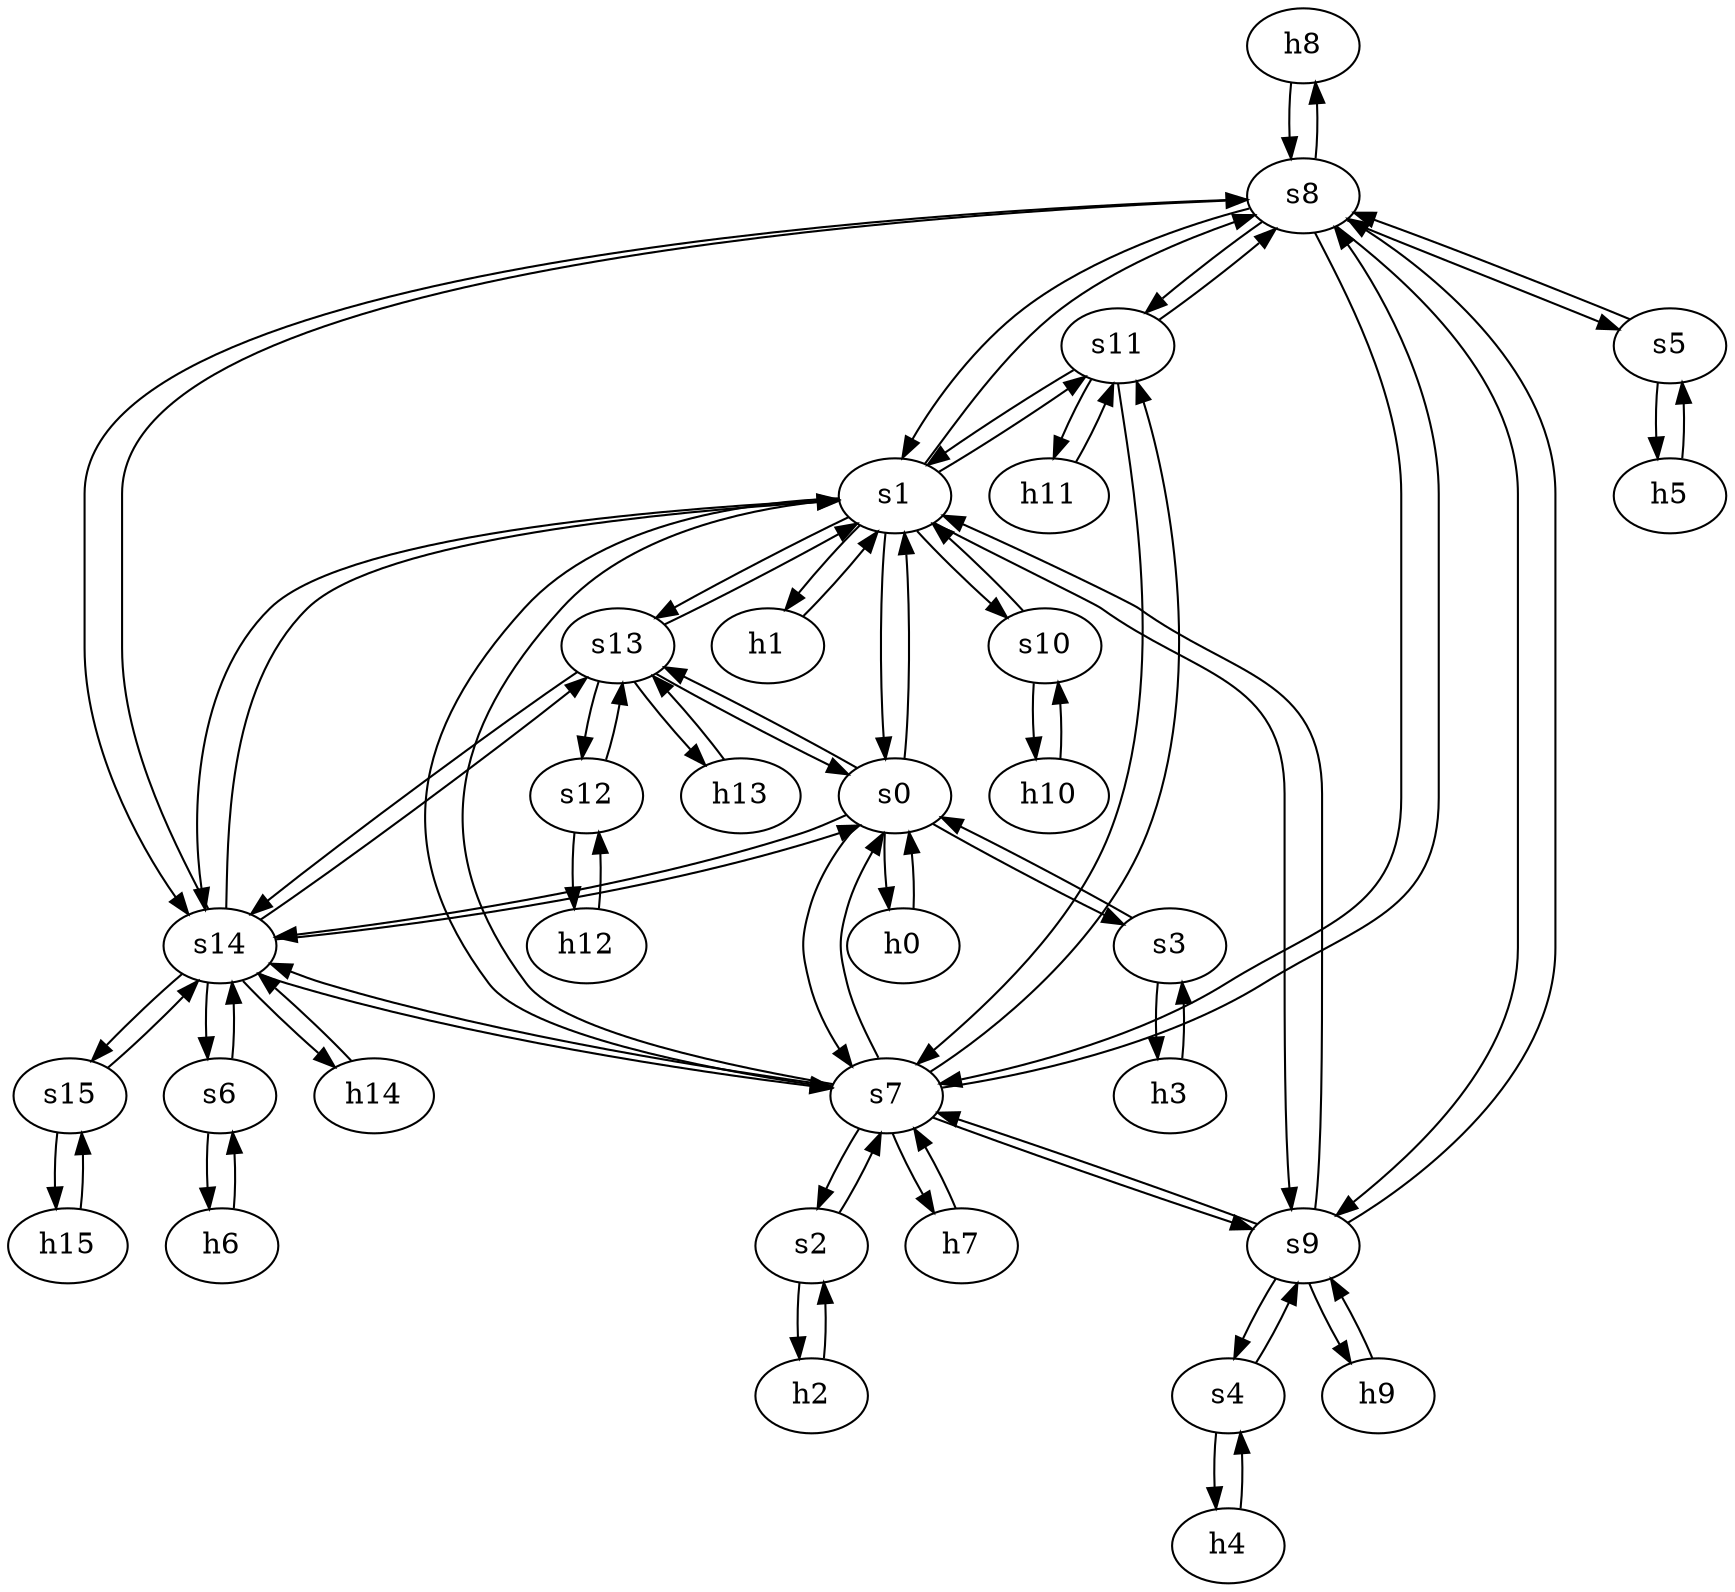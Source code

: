 strict digraph Airtel {
	h8	 [ip="111.0.8.8",
		mac="00:00:00:00:8:8",
		type=host];
	s8	 [id=8,
		type=switch];
	h8 -> s8	 [capacity="1Gbps",
		cost=1,
		dst_port=1,
		src_port=1];
	h9	 [ip="111.0.9.9",
		mac="00:00:00:00:9:9",
		type=host];
	s9	 [id=9,
		type=switch];
	h9 -> s9	 [capacity="1Gbps",
		cost=1,
		dst_port=1,
		src_port=1];
	h2	 [ip="111.0.2.2",
		mac="00:00:00:00:2:2",
		type=host];
	s2	 [id=2,
		type=switch];
	h2 -> s2	 [capacity="1Gbps",
		cost=1,
		dst_port=1,
		src_port=1];
	h3	 [ip="111.0.3.3",
		mac="00:00:00:00:3:3",
		type=host];
	s3	 [id=3,
		type=switch];
	h3 -> s3	 [capacity="1Gbps",
		cost=1,
		dst_port=1,
		src_port=1];
	h0	 [ip="111.0.0.0",
		mac="00:00:00:00:0:0",
		type=host];
	s0	 [id=0,
		type=switch];
	h0 -> s0	 [capacity="1Gbps",
		cost=1,
		dst_port=1,
		src_port=1];
	h1	 [ip="111.0.1.1",
		mac="00:00:00:00:1:1",
		type=host];
	s1	 [id=1,
		type=switch];
	h1 -> s1	 [capacity="1Gbps",
		cost=1,
		dst_port=1,
		src_port=1];
	h6	 [ip="111.0.6.6",
		mac="00:00:00:00:6:6",
		type=host];
	s6	 [id=6,
		type=switch];
	h6 -> s6	 [capacity="1Gbps",
		cost=1,
		dst_port=1,
		src_port=1];
	h7	 [ip="111.0.7.7",
		mac="00:00:00:00:7:7",
		type=host];
	s7	 [id=7,
		type=switch];
	h7 -> s7	 [capacity="1Gbps",
		cost=1,
		dst_port=1,
		src_port=1];
	h4	 [ip="111.0.4.4",
		mac="00:00:00:00:4:4",
		type=host];
	s4	 [id=4,
		type=switch];
	h4 -> s4	 [capacity="1Gbps",
		cost=1,
		dst_port=1,
		src_port=1];
	h5	 [ip="111.0.5.5",
		mac="00:00:00:00:5:5",
		type=host];
	s5	 [id=5,
		type=switch];
	h5 -> s5	 [capacity="1Gbps",
		cost=1,
		dst_port=1,
		src_port=1];
	s9 -> s4	 [capacity="1Gbps",
		cost=1,
		dst_port=2,
		src_port=3];
	s9 -> s8	 [capacity="1Gbps",
		cost=1,
		dst_port=8,
		src_port=7];
	s9 -> h9	 [capacity="1Gbps",
		cost=1,
		dst_port=1,
		src_port=1];
	s9 -> s1	 [capacity="1Gbps",
		cost=1,
		dst_port=8,
		src_port=2];
	s9 -> s7	 [capacity="1Gbps",
		cost=1,
		dst_port=13,
		src_port=5];
	s14	 [id=14,
		type=switch];
	s8 -> s14	 [capacity="1Gbps",
		cost=1,
		dst_port=8,
		src_port=10];
	s8 -> s5	 [capacity="1Gbps",
		cost=1,
		dst_port=2,
		src_port=3];
	s8 -> s9	 [capacity="1Gbps",
		cost=1,
		dst_port=7,
		src_port=8];
	s8 -> h8	 [capacity="1Gbps",
		cost=1,
		dst_port=1,
		src_port=1];
	s11	 [id=11,
		type=switch];
	s8 -> s11	 [capacity="1Gbps",
		cost=1,
		dst_port=4,
		src_port=9];
	s8 -> s1	 [capacity="1Gbps",
		cost=1,
		dst_port=7,
		src_port=2];
	s8 -> s7	 [capacity="1Gbps",
		cost=1,
		dst_port=11,
		src_port=6];
	s3 -> s0	 [capacity="1Gbps",
		cost=1,
		dst_port=4,
		src_port=2];
	s3 -> h3	 [capacity="1Gbps",
		cost=1,
		dst_port=1,
		src_port=1];
	s2 -> h2	 [capacity="1Gbps",
		cost=1,
		dst_port=1,
		src_port=1];
	s2 -> s7	 [capacity="1Gbps",
		cost=1,
		dst_port=8,
		src_port=2];
	s1 -> s0	 [capacity="1Gbps",
		cost=1,
		dst_port=3,
		src_port=3];
	s1 -> s14	 [capacity="1Gbps",
		cost=1,
		dst_port=5,
		src_port=13];
	s10	 [id=10,
		type=switch];
	s1 -> s10	 [capacity="1Gbps",
		cost=1,
		dst_port=2,
		src_port=9];
	s1 -> s9	 [capacity="1Gbps",
		cost=1,
		dst_port=2,
		src_port=8];
	s13	 [id=13,
		type=switch];
	s1 -> s13	 [capacity="1Gbps",
		cost=1,
		dst_port=3,
		src_port=11];
	s1 -> s8	 [capacity="1Gbps",
		cost=1,
		dst_port=2,
		src_port=7];
	s1 -> s11	 [capacity="1Gbps",
		cost=1,
		dst_port=2,
		src_port=10];
	s1 -> h1	 [capacity="1Gbps",
		cost=1,
		dst_port=1,
		src_port=1];
	s1 -> s7	 [capacity="1Gbps",
		cost=1,
		dst_port=7,
		src_port=6];
	s0 -> s14	 [capacity="1Gbps",
		cost=1,
		dst_port=3,
		src_port=7];
	s0 -> s13	 [capacity="1Gbps",
		cost=1,
		dst_port=2,
		src_port=5];
	s0 -> s3	 [capacity="1Gbps",
		cost=1,
		dst_port=2,
		src_port=4];
	s0 -> s1	 [capacity="1Gbps",
		cost=1,
		dst_port=3,
		src_port=3];
	s0 -> s7	 [capacity="1Gbps",
		cost=1,
		dst_port=4,
		src_port=10];
	s0 -> h0	 [capacity="1Gbps",
		cost=1,
		dst_port=1,
		src_port=1];
	s7 -> s0	 [capacity="1Gbps",
		cost=1,
		dst_port=10,
		src_port=4];
	s7 -> s14	 [capacity="1Gbps",
		cost=1,
		dst_port=7,
		src_port=15];
	s7 -> s9	 [capacity="1Gbps",
		cost=1,
		dst_port=5,
		src_port=13];
	s7 -> s8	 [capacity="1Gbps",
		cost=1,
		dst_port=6,
		src_port=11];
	s7 -> h7	 [capacity="1Gbps",
		cost=1,
		dst_port=1,
		src_port=1];
	s7 -> s2	 [capacity="1Gbps",
		cost=1,
		dst_port=2,
		src_port=8];
	s7 -> s11	 [capacity="1Gbps",
		cost=1,
		dst_port=3,
		src_port=14];
	s7 -> s1	 [capacity="1Gbps",
		cost=1,
		dst_port=6,
		src_port=7];
	s6 -> s14	 [capacity="1Gbps",
		cost=1,
		dst_port=6,
		src_port=2];
	s6 -> h6	 [capacity="1Gbps",
		cost=1,
		dst_port=1,
		src_port=1];
	s5 -> s8	 [capacity="1Gbps",
		cost=1,
		dst_port=3,
		src_port=2];
	s5 -> h5	 [capacity="1Gbps",
		cost=1,
		dst_port=1,
		src_port=1];
	s4 -> h4	 [capacity="1Gbps",
		cost=1,
		dst_port=1,
		src_port=1];
	s4 -> s9	 [capacity="1Gbps",
		cost=1,
		dst_port=3,
		src_port=2];
	s13 -> s0	 [capacity="1Gbps",
		cost=1,
		dst_port=5,
		src_port=2];
	s13 -> s14	 [capacity="1Gbps",
		cost=1,
		dst_port=9,
		src_port=5];
	s12	 [id=12,
		type=switch];
	s13 -> s12	 [capacity="1Gbps",
		cost=1,
		dst_port=2,
		src_port=4];
	s13 -> s1	 [capacity="1Gbps",
		cost=1,
		dst_port=11,
		src_port=3];
	h13	 [ip="111.0.13.13",
		mac="00:00:00:00:13:13",
		type=host];
	s13 -> h13	 [capacity="1Gbps",
		cost=1,
		dst_port=1,
		src_port=1];
	s12 -> s13	 [capacity="1Gbps",
		cost=1,
		dst_port=4,
		src_port=2];
	h12	 [ip="111.0.12.12",
		mac="00:00:00:00:12:12",
		type=host];
	s12 -> h12	 [capacity="1Gbps",
		cost=1,
		dst_port=1,
		src_port=1];
	s11 -> s8	 [capacity="1Gbps",
		cost=1,
		dst_port=9,
		src_port=4];
	s11 -> s1	 [capacity="1Gbps",
		cost=1,
		dst_port=10,
		src_port=2];
	h11	 [ip="111.0.11.11",
		mac="00:00:00:00:11:11",
		type=host];
	s11 -> h11	 [capacity="1Gbps",
		cost=1,
		dst_port=1,
		src_port=1];
	s11 -> s7	 [capacity="1Gbps",
		cost=1,
		dst_port=14,
		src_port=3];
	s10 -> s1	 [capacity="1Gbps",
		cost=1,
		dst_port=9,
		src_port=2];
	h10	 [ip="111.0.10.10",
		mac="00:00:00:00:10:10",
		type=host];
	s10 -> h10	 [capacity="1Gbps",
		cost=1,
		dst_port=1,
		src_port=1];
	s15	 [id=15,
		type=switch];
	s15 -> s14	 [capacity="1Gbps",
		cost=1,
		dst_port=10,
		src_port=2];
	h15	 [ip="111.0.15.15",
		mac="00:00:00:00:15:15",
		type=host];
	s15 -> h15	 [capacity="1Gbps",
		cost=1,
		dst_port=1,
		src_port=1];
	s14 -> s0	 [capacity="1Gbps",
		cost=1,
		dst_port=7,
		src_port=3];
	s14 -> s13	 [capacity="1Gbps",
		cost=1,
		dst_port=5,
		src_port=9];
	s14 -> s8	 [capacity="1Gbps",
		cost=1,
		dst_port=10,
		src_port=8];
	h14	 [ip="111.0.14.14",
		mac="00:00:00:00:14:14",
		type=host];
	s14 -> h14	 [capacity="1Gbps",
		cost=1,
		dst_port=1,
		src_port=1];
	s14 -> s1	 [capacity="1Gbps",
		cost=1,
		dst_port=13,
		src_port=5];
	s14 -> s15	 [capacity="1Gbps",
		cost=1,
		dst_port=2,
		src_port=10];
	s14 -> s6	 [capacity="1Gbps",
		cost=1,
		dst_port=2,
		src_port=6];
	s14 -> s7	 [capacity="1Gbps",
		cost=1,
		dst_port=15,
		src_port=7];
	h10 -> s10	 [capacity="1Gbps",
		cost=1,
		dst_port=1,
		src_port=1];
	h11 -> s11	 [capacity="1Gbps",
		cost=1,
		dst_port=1,
		src_port=1];
	h12 -> s12	 [capacity="1Gbps",
		cost=1,
		dst_port=1,
		src_port=1];
	h13 -> s13	 [capacity="1Gbps",
		cost=1,
		dst_port=1,
		src_port=1];
	h14 -> s14	 [capacity="1Gbps",
		cost=1,
		dst_port=1,
		src_port=1];
	h15 -> s15	 [capacity="1Gbps",
		cost=1,
		dst_port=1,
		src_port=1];
}
